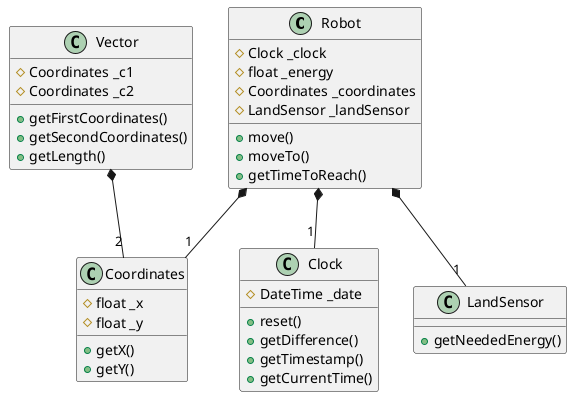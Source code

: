@startuml

    Robot  *-- "1" Coordinates
    Robot  *-- "1" Clock
    Robot  *-- "1" LandSensor
    Vector *-- "2" Coordinates

    class Robot {
        # Clock _clock
        # float _energy
        # Coordinates _coordinates
        # LandSensor _landSensor

        + move()
        + moveTo()
        + getTimeToReach()
    }

    class Coordinates {
        # float _x
        # float _y

        + getX()
        + getY()
    }

    class Clock {
        # DateTime _date

        + reset()
        + getDifference()
        + getTimestamp()
        + getCurrentTime()
    }

    class LandSensor {
        + getNeededEnergy()
    }

    class Vector {
        # Coordinates _c1
        # Coordinates _c2

        + getFirstCoordinates()
        + getSecondCoordinates()
        + getLength()
    }

@enduml
